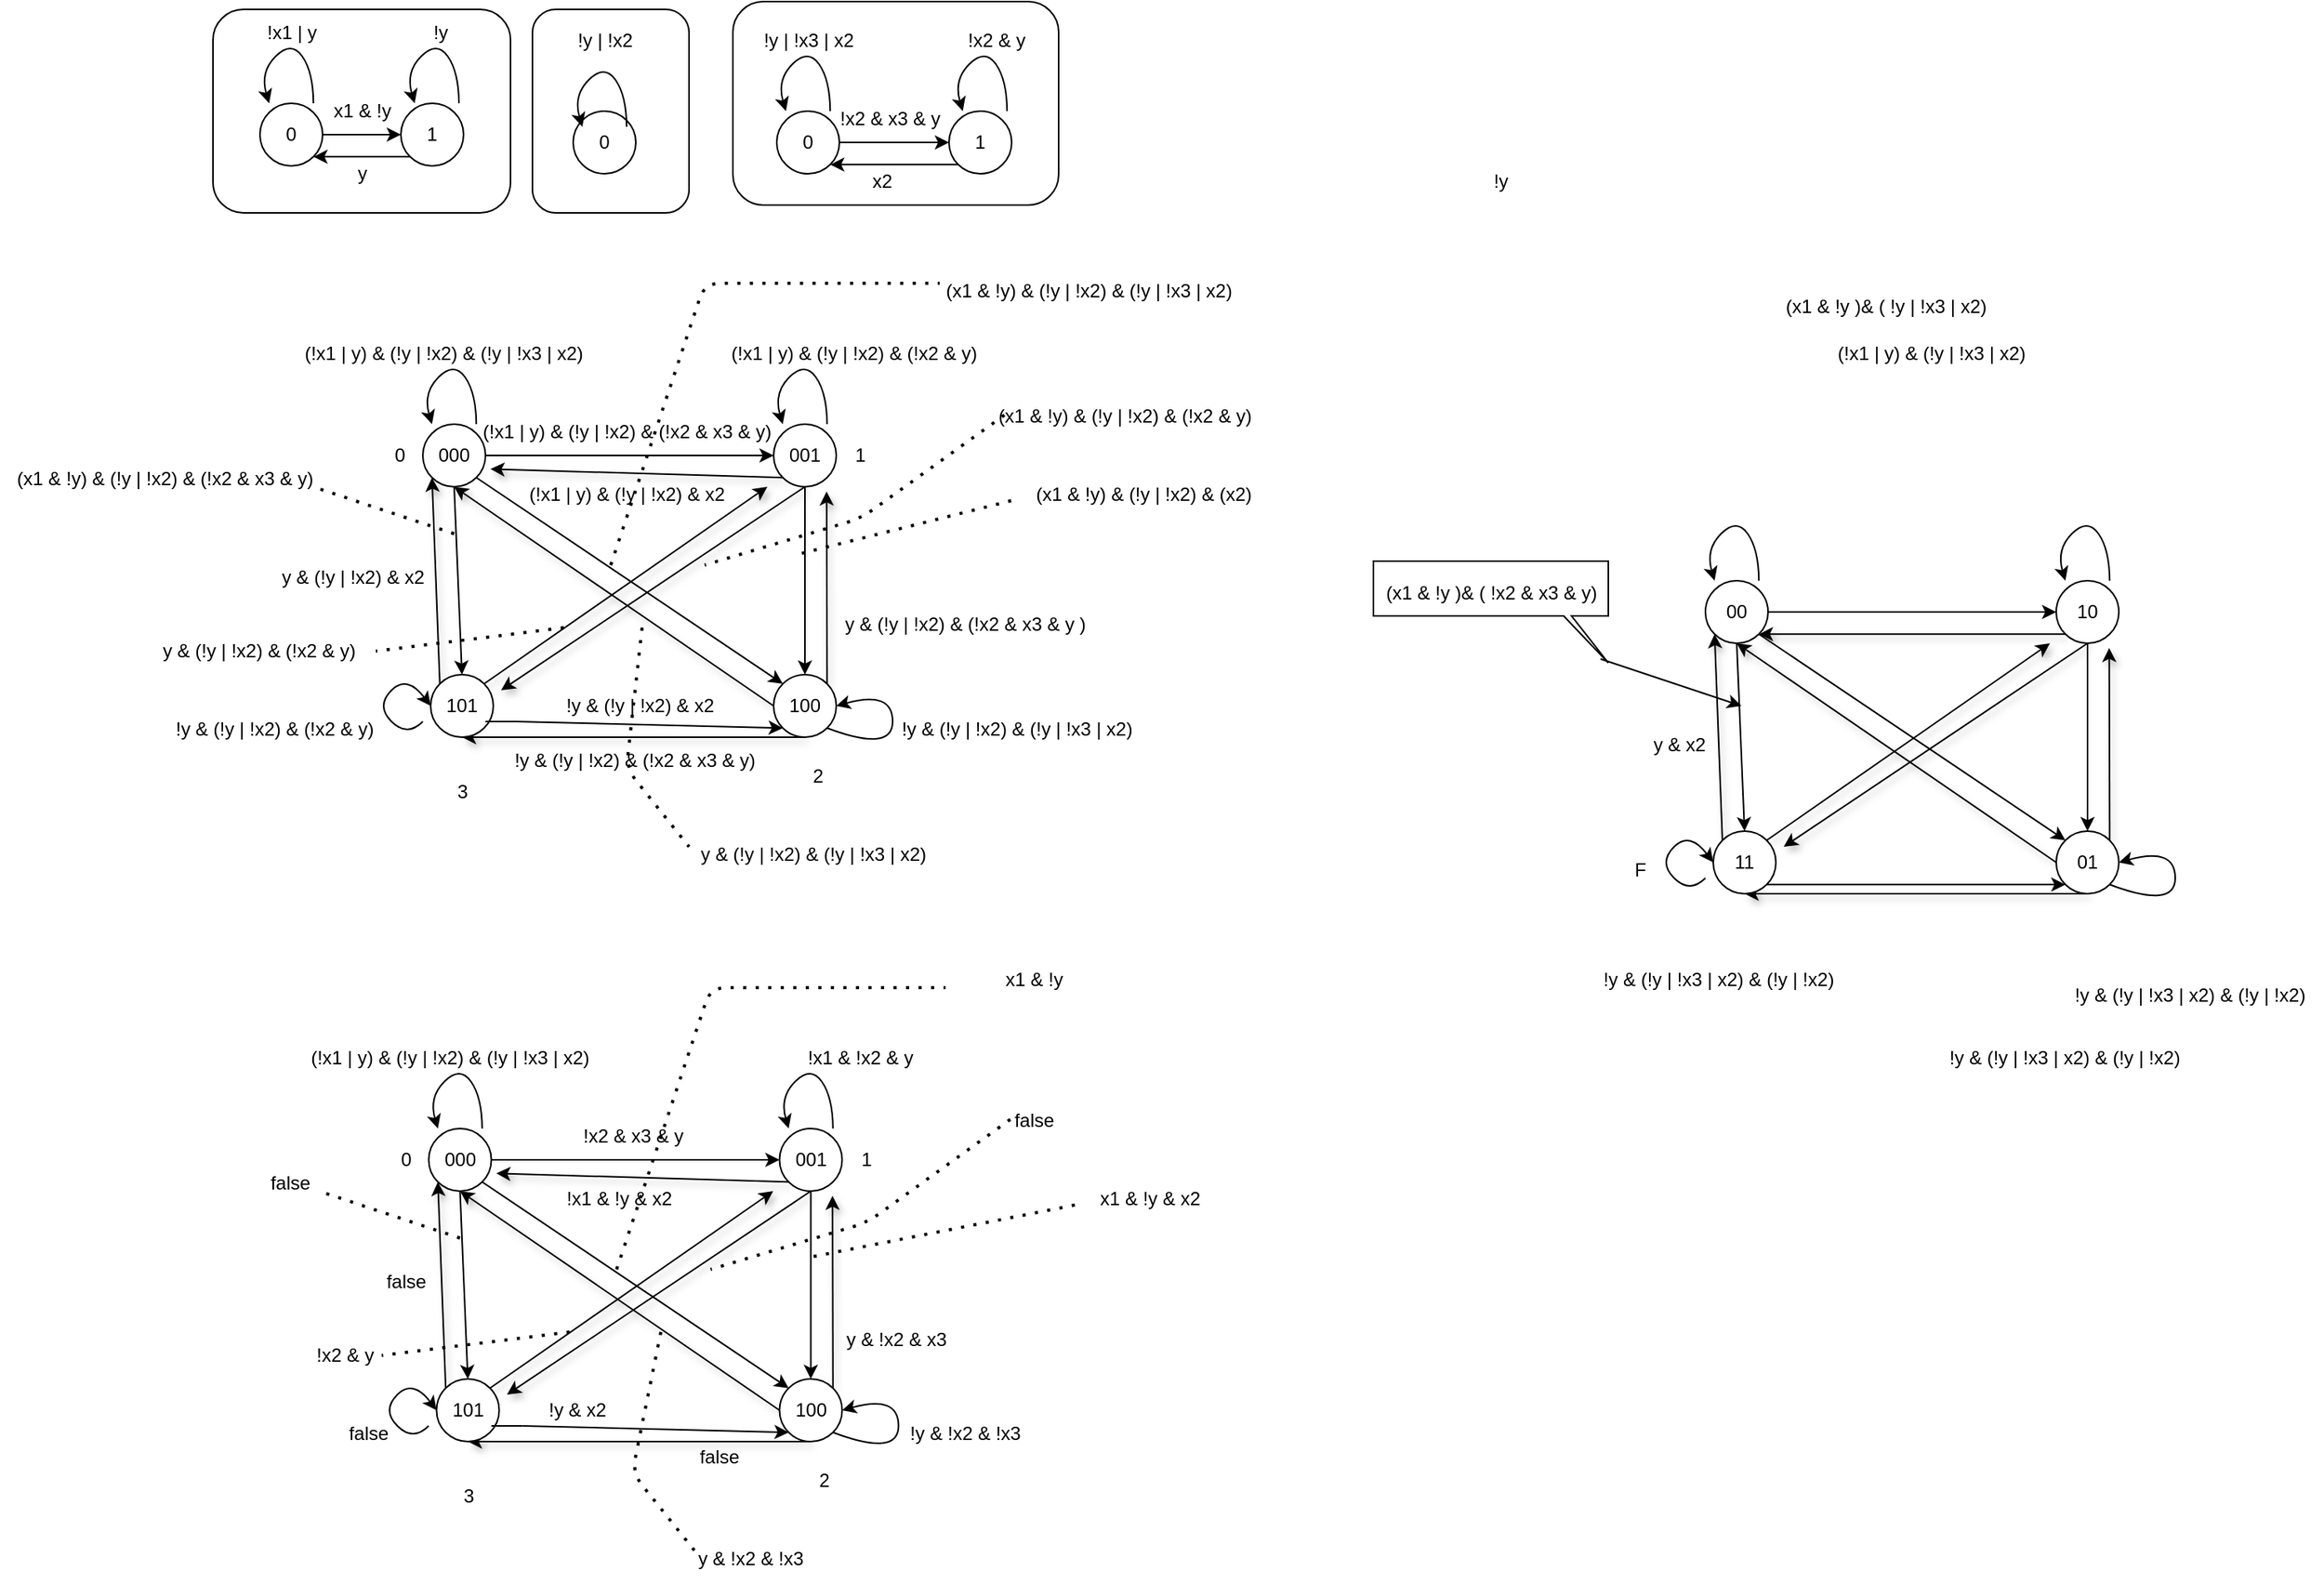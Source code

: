 <mxfile>
    <diagram id="3f5_-jADf0eMV4JessAh" name="Page-1">
        <mxGraphModel dx="923" dy="544" grid="1" gridSize="10" guides="1" tooltips="1" connect="1" arrows="1" fold="1" page="1" pageScale="1" pageWidth="827" pageHeight="1169" math="0" shadow="0">
            <root>
                <mxCell id="0"/>
                <mxCell id="1" parent="0"/>
                <mxCell id="110" value="" style="rounded=1;whiteSpace=wrap;html=1;" vertex="1" parent="1">
                    <mxGeometry x="476" y="30" width="208" height="130" as="geometry"/>
                </mxCell>
                <mxCell id="109" value="" style="rounded=1;whiteSpace=wrap;html=1;" vertex="1" parent="1">
                    <mxGeometry x="348" y="35" width="100" height="130" as="geometry"/>
                </mxCell>
                <mxCell id="108" value="" style="rounded=1;whiteSpace=wrap;html=1;" vertex="1" parent="1">
                    <mxGeometry x="144" y="35" width="190" height="130" as="geometry"/>
                </mxCell>
                <mxCell id="2" value="0" style="ellipse;whiteSpace=wrap;html=1;aspect=fixed;" parent="1" vertex="1">
                    <mxGeometry x="174" y="95" width="40" height="40" as="geometry"/>
                </mxCell>
                <mxCell id="4" value="0" style="ellipse;whiteSpace=wrap;html=1;aspect=fixed;" parent="1" vertex="1">
                    <mxGeometry x="374" y="100" width="40" height="40" as="geometry"/>
                </mxCell>
                <mxCell id="7" value="!y | !x2" style="text;html=1;align=center;verticalAlign=middle;resizable=0;points=[];autosize=1;strokeColor=none;fillColor=none;" parent="1" vertex="1">
                    <mxGeometry x="364" y="40" width="60" height="30" as="geometry"/>
                </mxCell>
                <mxCell id="8" value="1" style="ellipse;whiteSpace=wrap;html=1;aspect=fixed;" parent="1" vertex="1">
                    <mxGeometry x="264" y="95" width="40" height="40" as="geometry"/>
                </mxCell>
                <mxCell id="10" value="" style="curved=1;endArrow=classic;html=1;entryX=0;entryY=0;entryDx=0;entryDy=0;exitX=1;exitY=0;exitDx=0;exitDy=0;" parent="1" edge="1">
                    <mxGeometry width="50" height="50" relative="1" as="geometry">
                        <mxPoint x="208.142" y="94.998" as="sourcePoint"/>
                        <mxPoint x="179.858" y="94.998" as="targetPoint"/>
                        <Array as="points">
                            <mxPoint x="208" y="75"/>
                            <mxPoint x="194" y="55"/>
                            <mxPoint x="174" y="75"/>
                        </Array>
                    </mxGeometry>
                </mxCell>
                <mxCell id="12" value="" style="endArrow=classic;html=1;exitX=1;exitY=0.5;exitDx=0;exitDy=0;entryX=0;entryY=0.5;entryDx=0;entryDy=0;" parent="1" source="2" target="8" edge="1">
                    <mxGeometry width="50" height="50" relative="1" as="geometry">
                        <mxPoint x="354" y="195" as="sourcePoint"/>
                        <mxPoint x="404" y="145" as="targetPoint"/>
                    </mxGeometry>
                </mxCell>
                <mxCell id="13" value="" style="endArrow=classic;html=1;exitX=0;exitY=1;exitDx=0;exitDy=0;entryX=1;entryY=1;entryDx=0;entryDy=0;" parent="1" source="8" target="2" edge="1">
                    <mxGeometry width="50" height="50" relative="1" as="geometry">
                        <mxPoint x="224" y="125" as="sourcePoint"/>
                        <mxPoint x="274" y="125" as="targetPoint"/>
                    </mxGeometry>
                </mxCell>
                <mxCell id="14" value="!x1 | y" style="text;html=1;align=center;verticalAlign=middle;resizable=0;points=[];autosize=1;strokeColor=none;fillColor=none;" parent="1" vertex="1">
                    <mxGeometry x="164" y="35" width="60" height="30" as="geometry"/>
                </mxCell>
                <mxCell id="15" value="!y" style="text;html=1;align=center;verticalAlign=middle;resizable=0;points=[];autosize=1;strokeColor=none;fillColor=none;" parent="1" vertex="1">
                    <mxGeometry x="274" y="35" width="30" height="30" as="geometry"/>
                </mxCell>
                <mxCell id="16" value="y" style="text;html=1;align=center;verticalAlign=middle;resizable=0;points=[];autosize=1;strokeColor=none;fillColor=none;" parent="1" vertex="1">
                    <mxGeometry x="224" y="125" width="30" height="30" as="geometry"/>
                </mxCell>
                <mxCell id="17" value="x1 &amp;amp; !y" style="text;html=1;align=center;verticalAlign=middle;resizable=0;points=[];autosize=1;strokeColor=none;fillColor=none;" parent="1" vertex="1">
                    <mxGeometry x="209" y="85" width="60" height="30" as="geometry"/>
                </mxCell>
                <mxCell id="29" value="0" style="ellipse;whiteSpace=wrap;html=1;aspect=fixed;" parent="1" vertex="1">
                    <mxGeometry x="504" y="100" width="40" height="40" as="geometry"/>
                </mxCell>
                <mxCell id="30" value="1" style="ellipse;whiteSpace=wrap;html=1;aspect=fixed;" parent="1" vertex="1">
                    <mxGeometry x="614" y="100" width="40" height="40" as="geometry"/>
                </mxCell>
                <mxCell id="33" value="" style="endArrow=classic;html=1;exitX=1;exitY=0.5;exitDx=0;exitDy=0;entryX=0;entryY=0.5;entryDx=0;entryDy=0;" parent="1" source="29" target="30" edge="1">
                    <mxGeometry width="50" height="50" relative="1" as="geometry">
                        <mxPoint x="704" y="200" as="sourcePoint"/>
                        <mxPoint x="754" y="150" as="targetPoint"/>
                    </mxGeometry>
                </mxCell>
                <mxCell id="34" value="" style="endArrow=classic;html=1;exitX=0;exitY=1;exitDx=0;exitDy=0;entryX=1;entryY=1;entryDx=0;entryDy=0;" parent="1" source="30" target="29" edge="1">
                    <mxGeometry width="50" height="50" relative="1" as="geometry">
                        <mxPoint x="574" y="130" as="sourcePoint"/>
                        <mxPoint x="624" y="130" as="targetPoint"/>
                    </mxGeometry>
                </mxCell>
                <mxCell id="35" value="!y | !x3 | x2" style="text;html=1;align=center;verticalAlign=middle;resizable=0;points=[];autosize=1;strokeColor=none;fillColor=none;" parent="1" vertex="1">
                    <mxGeometry x="484" y="40" width="80" height="30" as="geometry"/>
                </mxCell>
                <mxCell id="36" value="!x2 &amp;amp; y" style="text;html=1;align=center;verticalAlign=middle;resizable=0;points=[];autosize=1;strokeColor=none;fillColor=none;" parent="1" vertex="1">
                    <mxGeometry x="614" y="40" width="60" height="30" as="geometry"/>
                </mxCell>
                <mxCell id="37" value="x2" style="text;html=1;align=center;verticalAlign=middle;resizable=0;points=[];autosize=1;strokeColor=none;fillColor=none;" parent="1" vertex="1">
                    <mxGeometry x="551" y="130" width="40" height="30" as="geometry"/>
                </mxCell>
                <mxCell id="38" value="!x2 &amp;amp; x3 &amp;amp; y" style="text;html=1;align=center;verticalAlign=middle;resizable=0;points=[];autosize=1;strokeColor=none;fillColor=none;" parent="1" vertex="1">
                    <mxGeometry x="531" y="90" width="90" height="30" as="geometry"/>
                </mxCell>
                <mxCell id="57" style="edgeStyle=none;html=1;exitX=0.5;exitY=1;exitDx=0;exitDy=0;entryX=0.5;entryY=0;entryDx=0;entryDy=0;" parent="1" source="39" target="41" edge="1">
                    <mxGeometry relative="1" as="geometry"/>
                </mxCell>
                <mxCell id="58" style="edgeStyle=none;html=1;exitX=1;exitY=1;exitDx=0;exitDy=0;entryX=0;entryY=0;entryDx=0;entryDy=0;" parent="1" source="39" target="40" edge="1">
                    <mxGeometry relative="1" as="geometry"/>
                </mxCell>
                <mxCell id="39" value="000" style="ellipse;whiteSpace=wrap;html=1;aspect=fixed;" parent="1" vertex="1">
                    <mxGeometry x="278" y="300" width="40" height="40" as="geometry"/>
                </mxCell>
                <mxCell id="62" style="edgeStyle=none;html=1;exitX=0.5;exitY=1;exitDx=0;exitDy=0;entryX=0.5;entryY=1;entryDx=0;entryDy=0;shadow=1;" parent="1" source="40" target="41" edge="1">
                    <mxGeometry relative="1" as="geometry"/>
                </mxCell>
                <mxCell id="63" style="edgeStyle=none;html=1;exitX=1;exitY=0;exitDx=0;exitDy=0;entryX=0.846;entryY=1.074;entryDx=0;entryDy=0;entryPerimeter=0;shadow=1;" parent="1" source="40" target="42" edge="1">
                    <mxGeometry relative="1" as="geometry"/>
                </mxCell>
                <mxCell id="66" style="edgeStyle=none;html=1;exitX=0;exitY=0.5;exitDx=0;exitDy=0;entryX=0.5;entryY=1;entryDx=0;entryDy=0;shadow=1;" parent="1" source="40" target="39" edge="1">
                    <mxGeometry relative="1" as="geometry"/>
                </mxCell>
                <mxCell id="40" value="100" style="ellipse;whiteSpace=wrap;html=1;aspect=fixed;" parent="1" vertex="1">
                    <mxGeometry x="502" y="460" width="40" height="40" as="geometry"/>
                </mxCell>
                <mxCell id="60" style="edgeStyle=none;html=1;entryX=0;entryY=1;entryDx=0;entryDy=0;startArrow=none;" parent="1" target="40" edge="1">
                    <mxGeometry relative="1" as="geometry">
                        <mxPoint x="498" y="490" as="targetPoint"/>
                        <mxPoint x="338" y="490" as="sourcePoint"/>
                    </mxGeometry>
                </mxCell>
                <mxCell id="68" style="edgeStyle=none;html=1;exitX=0;exitY=0;exitDx=0;exitDy=0;entryX=0;entryY=1;entryDx=0;entryDy=0;shadow=1;" parent="1" source="41" target="39" edge="1">
                    <mxGeometry relative="1" as="geometry"/>
                </mxCell>
                <mxCell id="69" style="edgeStyle=none;html=1;exitX=1;exitY=0;exitDx=0;exitDy=0;shadow=1;" parent="1" source="41" edge="1">
                    <mxGeometry relative="1" as="geometry">
                        <mxPoint x="498" y="340" as="targetPoint"/>
                    </mxGeometry>
                </mxCell>
                <mxCell id="41" value="101" style="ellipse;whiteSpace=wrap;html=1;aspect=fixed;" parent="1" vertex="1">
                    <mxGeometry x="283" y="460" width="40" height="40" as="geometry"/>
                </mxCell>
                <mxCell id="59" style="edgeStyle=none;html=1;exitX=0.5;exitY=1;exitDx=0;exitDy=0;entryX=0.5;entryY=0;entryDx=0;entryDy=0;" parent="1" source="42" target="40" edge="1">
                    <mxGeometry relative="1" as="geometry"/>
                </mxCell>
                <mxCell id="65" style="edgeStyle=none;html=1;exitX=0;exitY=1;exitDx=0;exitDy=0;entryX=1.079;entryY=0.717;entryDx=0;entryDy=0;shadow=1;entryPerimeter=0;" parent="1" source="42" target="39" edge="1">
                    <mxGeometry relative="1" as="geometry"/>
                </mxCell>
                <mxCell id="70" style="edgeStyle=none;html=1;exitX=0.5;exitY=1;exitDx=0;exitDy=0;shadow=1;" parent="1" source="42" edge="1">
                    <mxGeometry relative="1" as="geometry">
                        <mxPoint x="328" y="470" as="targetPoint"/>
                    </mxGeometry>
                </mxCell>
                <mxCell id="42" value="001" style="ellipse;whiteSpace=wrap;html=1;aspect=fixed;" parent="1" vertex="1">
                    <mxGeometry x="502" y="300" width="40" height="40" as="geometry"/>
                </mxCell>
                <mxCell id="43" value="" style="endArrow=classic;html=1;entryX=0;entryY=0.5;entryDx=0;entryDy=0;" parent="1" target="42" edge="1">
                    <mxGeometry width="50" height="50" relative="1" as="geometry">
                        <mxPoint x="318" y="320" as="sourcePoint"/>
                        <mxPoint x="368" y="270" as="targetPoint"/>
                    </mxGeometry>
                </mxCell>
                <mxCell id="45" value="(!x1 | y) &amp;amp; (!y | !x2) &amp;amp; (!y | !x3 | x2)" style="text;html=1;align=center;verticalAlign=middle;resizable=0;points=[];autosize=1;strokeColor=none;fillColor=none;" parent="1" vertex="1">
                    <mxGeometry x="191" y="240" width="200" height="30" as="geometry"/>
                </mxCell>
                <mxCell id="47" value="!y&amp;nbsp;&amp;amp; (!y | !x3 | x2) &amp;amp; (!y | !x2)" style="text;html=1;align=center;verticalAlign=middle;resizable=0;points=[];autosize=1;strokeColor=none;fillColor=none;" parent="1" vertex="1">
                    <mxGeometry x="1241" y="690" width="170" height="30" as="geometry"/>
                </mxCell>
                <mxCell id="48" value="" style="curved=1;endArrow=classic;html=1;entryX=1;entryY=0.5;entryDx=0;entryDy=0;exitX=1;exitY=1;exitDx=0;exitDy=0;" parent="1" source="40" target="40" edge="1">
                    <mxGeometry width="50" height="50" relative="1" as="geometry">
                        <mxPoint x="572.142" y="475.858" as="sourcePoint"/>
                        <mxPoint x="543.858" y="475.858" as="targetPoint"/>
                        <Array as="points">
                            <mxPoint x="578" y="510"/>
                            <mxPoint x="578" y="470"/>
                        </Array>
                    </mxGeometry>
                </mxCell>
                <mxCell id="49" value="(!x1 | y) &amp;amp; (!y | !x2) &amp;amp; (!x2 &amp;amp; x3 &amp;amp; y)" style="text;html=1;align=center;verticalAlign=middle;resizable=0;points=[];autosize=1;strokeColor=none;fillColor=none;" parent="1" vertex="1">
                    <mxGeometry x="303" y="290" width="210" height="30" as="geometry"/>
                </mxCell>
                <mxCell id="50" value="" style="curved=1;endArrow=classic;html=1;entryX=0;entryY=0;entryDx=0;entryDy=0;exitX=1;exitY=0;exitDx=0;exitDy=0;" parent="1" edge="1">
                    <mxGeometry width="50" height="50" relative="1" as="geometry">
                        <mxPoint x="301.072" y="94.998" as="sourcePoint"/>
                        <mxPoint x="272.788" y="94.998" as="targetPoint"/>
                        <Array as="points">
                            <mxPoint x="300.93" y="75"/>
                            <mxPoint x="286.93" y="55"/>
                            <mxPoint x="266.93" y="75"/>
                        </Array>
                    </mxGeometry>
                </mxCell>
                <mxCell id="51" value="" style="curved=1;endArrow=classic;html=1;entryX=0;entryY=0;entryDx=0;entryDy=0;exitX=1;exitY=0;exitDx=0;exitDy=0;" parent="1" edge="1">
                    <mxGeometry width="50" height="50" relative="1" as="geometry">
                        <mxPoint x="538.142" y="99.998" as="sourcePoint"/>
                        <mxPoint x="509.858" y="99.998" as="targetPoint"/>
                        <Array as="points">
                            <mxPoint x="538" y="80"/>
                            <mxPoint x="524" y="60"/>
                            <mxPoint x="504" y="80"/>
                        </Array>
                    </mxGeometry>
                </mxCell>
                <mxCell id="52" value="" style="curved=1;endArrow=classic;html=1;entryX=0;entryY=0;entryDx=0;entryDy=0;exitX=1;exitY=0;exitDx=0;exitDy=0;" parent="1" edge="1">
                    <mxGeometry width="50" height="50" relative="1" as="geometry">
                        <mxPoint x="651.072" y="99.998" as="sourcePoint"/>
                        <mxPoint x="622.788" y="99.998" as="targetPoint"/>
                        <Array as="points">
                            <mxPoint x="650.93" y="80"/>
                            <mxPoint x="636.93" y="60"/>
                            <mxPoint x="616.93" y="80"/>
                        </Array>
                    </mxGeometry>
                </mxCell>
                <mxCell id="53" value="" style="curved=1;endArrow=classic;html=1;entryX=0;entryY=0;entryDx=0;entryDy=0;exitX=1;exitY=0;exitDx=0;exitDy=0;" parent="1" edge="1">
                    <mxGeometry width="50" height="50" relative="1" as="geometry">
                        <mxPoint x="408.142" y="109.998" as="sourcePoint"/>
                        <mxPoint x="379.858" y="109.998" as="targetPoint"/>
                        <Array as="points">
                            <mxPoint x="408" y="90"/>
                            <mxPoint x="394" y="70"/>
                            <mxPoint x="374" y="90"/>
                        </Array>
                    </mxGeometry>
                </mxCell>
                <mxCell id="54" value="" style="curved=1;endArrow=classic;html=1;entryX=0;entryY=0;entryDx=0;entryDy=0;exitX=1;exitY=0;exitDx=0;exitDy=0;" parent="1" edge="1">
                    <mxGeometry width="50" height="50" relative="1" as="geometry">
                        <mxPoint x="312.142" y="299.998" as="sourcePoint"/>
                        <mxPoint x="283.858" y="299.998" as="targetPoint"/>
                        <Array as="points">
                            <mxPoint x="312" y="280"/>
                            <mxPoint x="298" y="260"/>
                            <mxPoint x="278" y="280"/>
                        </Array>
                    </mxGeometry>
                </mxCell>
                <mxCell id="55" value="" style="curved=1;endArrow=classic;html=1;entryX=0;entryY=0;entryDx=0;entryDy=0;exitX=1;exitY=0;exitDx=0;exitDy=0;" parent="1" edge="1">
                    <mxGeometry width="50" height="50" relative="1" as="geometry">
                        <mxPoint x="536.142" y="299.998" as="sourcePoint"/>
                        <mxPoint x="507.858" y="299.998" as="targetPoint"/>
                        <Array as="points">
                            <mxPoint x="536" y="280"/>
                            <mxPoint x="522" y="260"/>
                            <mxPoint x="502" y="280"/>
                        </Array>
                    </mxGeometry>
                </mxCell>
                <mxCell id="56" value="" style="curved=1;endArrow=classic;html=1;entryX=0;entryY=0.5;entryDx=0;entryDy=0;" parent="1" target="41" edge="1">
                    <mxGeometry width="50" height="50" relative="1" as="geometry">
                        <mxPoint x="278" y="490" as="sourcePoint"/>
                        <mxPoint x="232" y="470" as="targetPoint"/>
                        <Array as="points">
                            <mxPoint x="268" y="500"/>
                            <mxPoint x="248" y="480"/>
                            <mxPoint x="268" y="460"/>
                        </Array>
                    </mxGeometry>
                </mxCell>
                <mxCell id="72" style="edgeStyle=none;html=1;exitX=0.5;exitY=1;exitDx=0;exitDy=0;entryX=0.5;entryY=0;entryDx=0;entryDy=0;" parent="1" source="74" target="82" edge="1">
                    <mxGeometry relative="1" as="geometry"/>
                </mxCell>
                <mxCell id="73" style="edgeStyle=none;html=1;exitX=1;exitY=1;exitDx=0;exitDy=0;entryX=0;entryY=0;entryDx=0;entryDy=0;" parent="1" source="74" target="78" edge="1">
                    <mxGeometry relative="1" as="geometry"/>
                </mxCell>
                <mxCell id="74" value="00" style="ellipse;whiteSpace=wrap;html=1;aspect=fixed;" parent="1" vertex="1">
                    <mxGeometry x="1097" y="400" width="40" height="40" as="geometry"/>
                </mxCell>
                <mxCell id="75" style="edgeStyle=none;html=1;exitX=0.5;exitY=1;exitDx=0;exitDy=0;entryX=0.5;entryY=1;entryDx=0;entryDy=0;shadow=1;" parent="1" source="78" target="82" edge="1">
                    <mxGeometry relative="1" as="geometry"/>
                </mxCell>
                <mxCell id="76" style="edgeStyle=none;html=1;exitX=1;exitY=0;exitDx=0;exitDy=0;entryX=0.846;entryY=1.074;entryDx=0;entryDy=0;entryPerimeter=0;shadow=1;" parent="1" source="78" target="86" edge="1">
                    <mxGeometry relative="1" as="geometry"/>
                </mxCell>
                <mxCell id="77" style="edgeStyle=none;html=1;exitX=0;exitY=0.5;exitDx=0;exitDy=0;entryX=0.5;entryY=1;entryDx=0;entryDy=0;shadow=1;" parent="1" source="78" target="74" edge="1">
                    <mxGeometry relative="1" as="geometry"/>
                </mxCell>
                <mxCell id="78" value="01" style="ellipse;whiteSpace=wrap;html=1;aspect=fixed;" parent="1" vertex="1">
                    <mxGeometry x="1321" y="560" width="40" height="40" as="geometry"/>
                </mxCell>
                <mxCell id="79" style="edgeStyle=none;html=1;exitX=1;exitY=1;exitDx=0;exitDy=0;entryX=0;entryY=1;entryDx=0;entryDy=0;" parent="1" source="82" target="78" edge="1">
                    <mxGeometry relative="1" as="geometry">
                        <mxPoint x="1317" y="590" as="targetPoint"/>
                    </mxGeometry>
                </mxCell>
                <mxCell id="80" style="edgeStyle=none;html=1;exitX=0;exitY=0;exitDx=0;exitDy=0;entryX=0;entryY=1;entryDx=0;entryDy=0;shadow=1;" parent="1" source="82" target="74" edge="1">
                    <mxGeometry relative="1" as="geometry"/>
                </mxCell>
                <mxCell id="81" style="edgeStyle=none;html=1;exitX=1;exitY=0;exitDx=0;exitDy=0;shadow=1;" parent="1" source="82" edge="1">
                    <mxGeometry relative="1" as="geometry">
                        <mxPoint x="1317" y="440" as="targetPoint"/>
                    </mxGeometry>
                </mxCell>
                <mxCell id="82" value="11" style="ellipse;whiteSpace=wrap;html=1;aspect=fixed;" parent="1" vertex="1">
                    <mxGeometry x="1102" y="560" width="40" height="40" as="geometry"/>
                </mxCell>
                <mxCell id="83" style="edgeStyle=none;html=1;exitX=0.5;exitY=1;exitDx=0;exitDy=0;entryX=0.5;entryY=0;entryDx=0;entryDy=0;" parent="1" source="86" target="78" edge="1">
                    <mxGeometry relative="1" as="geometry"/>
                </mxCell>
                <mxCell id="84" style="edgeStyle=none;html=1;exitX=0;exitY=1;exitDx=0;exitDy=0;entryX=1;entryY=1;entryDx=0;entryDy=0;shadow=1;" parent="1" source="86" target="74" edge="1">
                    <mxGeometry relative="1" as="geometry"/>
                </mxCell>
                <mxCell id="85" style="edgeStyle=none;html=1;exitX=0.5;exitY=1;exitDx=0;exitDy=0;shadow=1;" parent="1" source="86" edge="1">
                    <mxGeometry relative="1" as="geometry">
                        <mxPoint x="1147" y="570" as="targetPoint"/>
                    </mxGeometry>
                </mxCell>
                <mxCell id="86" value="10" style="ellipse;whiteSpace=wrap;html=1;aspect=fixed;" parent="1" vertex="1">
                    <mxGeometry x="1321" y="400" width="40" height="40" as="geometry"/>
                </mxCell>
                <mxCell id="87" value="" style="endArrow=classic;html=1;entryX=0;entryY=0.5;entryDx=0;entryDy=0;" parent="1" target="86" edge="1">
                    <mxGeometry width="50" height="50" relative="1" as="geometry">
                        <mxPoint x="1137" y="420" as="sourcePoint"/>
                        <mxPoint x="1187" y="370" as="targetPoint"/>
                    </mxGeometry>
                </mxCell>
                <mxCell id="88" value="(!x1 | y) &amp;amp; (!y | !x3 | x2)" style="text;html=1;align=center;verticalAlign=middle;resizable=0;points=[];autosize=1;strokeColor=none;fillColor=none;" parent="1" vertex="1">
                    <mxGeometry x="1171" y="240" width="140" height="30" as="geometry"/>
                </mxCell>
                <mxCell id="89" value="!y" style="text;html=1;align=center;verticalAlign=middle;resizable=0;points=[];autosize=1;strokeColor=none;fillColor=none;" parent="1" vertex="1">
                    <mxGeometry x="951" y="130" width="30" height="30" as="geometry"/>
                </mxCell>
                <mxCell id="90" value="" style="curved=1;endArrow=classic;html=1;entryX=1;entryY=0.5;entryDx=0;entryDy=0;exitX=1;exitY=1;exitDx=0;exitDy=0;" parent="1" source="78" target="78" edge="1">
                    <mxGeometry width="50" height="50" relative="1" as="geometry">
                        <mxPoint x="1391.142" y="575.858" as="sourcePoint"/>
                        <mxPoint x="1362.858" y="575.858" as="targetPoint"/>
                        <Array as="points">
                            <mxPoint x="1397" y="610"/>
                            <mxPoint x="1397" y="570"/>
                        </Array>
                    </mxGeometry>
                </mxCell>
                <mxCell id="92" value="" style="curved=1;endArrow=classic;html=1;entryX=0;entryY=0;entryDx=0;entryDy=0;exitX=1;exitY=0;exitDx=0;exitDy=0;" parent="1" edge="1">
                    <mxGeometry width="50" height="50" relative="1" as="geometry">
                        <mxPoint x="1131.142" y="399.998" as="sourcePoint"/>
                        <mxPoint x="1102.858" y="399.998" as="targetPoint"/>
                        <Array as="points">
                            <mxPoint x="1131" y="380"/>
                            <mxPoint x="1117" y="360"/>
                            <mxPoint x="1097" y="380"/>
                        </Array>
                    </mxGeometry>
                </mxCell>
                <mxCell id="93" value="" style="curved=1;endArrow=classic;html=1;entryX=0;entryY=0;entryDx=0;entryDy=0;exitX=1;exitY=0;exitDx=0;exitDy=0;" parent="1" edge="1">
                    <mxGeometry width="50" height="50" relative="1" as="geometry">
                        <mxPoint x="1355.142" y="399.998" as="sourcePoint"/>
                        <mxPoint x="1326.858" y="399.998" as="targetPoint"/>
                        <Array as="points">
                            <mxPoint x="1355" y="380"/>
                            <mxPoint x="1341" y="360"/>
                            <mxPoint x="1321" y="380"/>
                        </Array>
                    </mxGeometry>
                </mxCell>
                <mxCell id="94" value="" style="curved=1;endArrow=classic;html=1;entryX=0;entryY=0.5;entryDx=0;entryDy=0;" parent="1" target="82" edge="1">
                    <mxGeometry width="50" height="50" relative="1" as="geometry">
                        <mxPoint x="1097" y="590" as="sourcePoint"/>
                        <mxPoint x="1051" y="570" as="targetPoint"/>
                        <Array as="points">
                            <mxPoint x="1087" y="600"/>
                            <mxPoint x="1067" y="580"/>
                            <mxPoint x="1087" y="560"/>
                        </Array>
                    </mxGeometry>
                </mxCell>
                <mxCell id="95" value="!y&amp;nbsp;&amp;amp; (!y | !x3 | x2) &amp;amp; (!y | !x2)" style="text;html=1;align=center;verticalAlign=middle;resizable=0;points=[];autosize=1;strokeColor=none;fillColor=none;" parent="1" vertex="1">
                    <mxGeometry x="1020" y="640" width="170" height="30" as="geometry"/>
                </mxCell>
                <mxCell id="96" value="!y&amp;nbsp;&amp;amp; (!y | !x3 | x2) &amp;amp; (!y | !x2)" style="text;html=1;align=center;verticalAlign=middle;resizable=0;points=[];autosize=1;strokeColor=none;fillColor=none;" parent="1" vertex="1">
                    <mxGeometry x="1321" y="650" width="170" height="30" as="geometry"/>
                </mxCell>
                <mxCell id="97" value="0" style="text;html=1;align=center;verticalAlign=middle;resizable=0;points=[];autosize=1;strokeColor=none;fillColor=none;" parent="1" vertex="1">
                    <mxGeometry x="248" y="305" width="30" height="30" as="geometry"/>
                </mxCell>
                <mxCell id="98" value="1" style="text;html=1;align=center;verticalAlign=middle;resizable=0;points=[];autosize=1;strokeColor=none;fillColor=none;" parent="1" vertex="1">
                    <mxGeometry x="542" y="305" width="30" height="30" as="geometry"/>
                </mxCell>
                <mxCell id="99" value="2" style="text;html=1;align=center;verticalAlign=middle;resizable=0;points=[];autosize=1;strokeColor=none;fillColor=none;" parent="1" vertex="1">
                    <mxGeometry x="515" y="510" width="30" height="30" as="geometry"/>
                </mxCell>
                <mxCell id="100" value="3" style="text;html=1;align=center;verticalAlign=middle;resizable=0;points=[];autosize=1;strokeColor=none;fillColor=none;" parent="1" vertex="1">
                    <mxGeometry x="288" y="520" width="30" height="30" as="geometry"/>
                </mxCell>
                <mxCell id="101" value="(x1 &amp;amp; !y )&amp;amp; ( !y | !x3 | x2)" style="text;html=1;align=center;verticalAlign=middle;resizable=0;points=[];autosize=1;strokeColor=none;fillColor=none;" parent="1" vertex="1">
                    <mxGeometry x="1137" y="210" width="150" height="30" as="geometry"/>
                </mxCell>
                <mxCell id="105" style="edgeStyle=none;html=1;exitX=0;exitY=0;exitDx=150;exitDy=65;exitPerimeter=0;" parent="1" edge="1">
                    <mxGeometry relative="1" as="geometry">
                        <mxPoint x="1120" y="480" as="targetPoint"/>
                        <mxPoint x="1030" y="450" as="sourcePoint"/>
                    </mxGeometry>
                </mxCell>
                <mxCell id="103" value="" style="shape=callout;whiteSpace=wrap;html=1;perimeter=calloutPerimeter;position2=1;base=5;size=30;position=0.81;" parent="1" vertex="1">
                    <mxGeometry x="885" y="387.5" width="150" height="65" as="geometry"/>
                </mxCell>
                <mxCell id="102" value="(x1 &amp;amp; !y )&amp;amp; ( !x2 &amp;amp; x3 &amp;amp; y)" style="text;html=1;align=center;verticalAlign=middle;resizable=0;points=[];autosize=1;strokeColor=none;fillColor=none;" parent="1" vertex="1">
                    <mxGeometry x="880" y="392.5" width="160" height="30" as="geometry"/>
                </mxCell>
                <mxCell id="106" value="y &amp;amp; x2" style="text;html=1;align=center;verticalAlign=middle;resizable=0;points=[];autosize=1;strokeColor=none;fillColor=none;" parent="1" vertex="1">
                    <mxGeometry x="1050" y="490" width="60" height="30" as="geometry"/>
                </mxCell>
                <mxCell id="107" value="F" style="text;html=1;align=center;verticalAlign=middle;resizable=0;points=[];autosize=1;strokeColor=none;fillColor=none;" parent="1" vertex="1">
                    <mxGeometry x="1040" y="570" width="30" height="30" as="geometry"/>
                </mxCell>
                <mxCell id="112" value="(x1 &amp;amp; !y) &amp;amp; (!y | !x2) &amp;amp; (!y | !x3 | x2)" style="text;html=1;align=center;verticalAlign=middle;resizable=0;points=[];autosize=1;strokeColor=none;fillColor=none;" vertex="1" parent="1">
                    <mxGeometry x="598" y="200" width="210" height="30" as="geometry"/>
                </mxCell>
                <mxCell id="115" value="" style="endArrow=none;dashed=1;html=1;dashPattern=1 3;strokeWidth=2;" edge="1" parent="1">
                    <mxGeometry width="50" height="50" relative="1" as="geometry">
                        <mxPoint x="398" y="390" as="sourcePoint"/>
                        <mxPoint x="608" y="210" as="targetPoint"/>
                        <Array as="points">
                            <mxPoint x="458" y="210"/>
                            <mxPoint x="548" y="210"/>
                        </Array>
                    </mxGeometry>
                </mxCell>
                <mxCell id="117" value="(x1 &amp;amp; !y) &amp;amp; (!y | !x2) &amp;amp; (!x2 &amp;amp; x3 &amp;amp; y)" style="text;html=1;align=center;verticalAlign=middle;resizable=0;points=[];autosize=1;strokeColor=none;fillColor=none;" vertex="1" parent="1">
                    <mxGeometry x="8" y="320" width="210" height="30" as="geometry"/>
                </mxCell>
                <mxCell id="118" value="" style="endArrow=none;dashed=1;html=1;dashPattern=1 3;strokeWidth=2;" edge="1" parent="1">
                    <mxGeometry width="50" height="50" relative="1" as="geometry">
                        <mxPoint x="298" y="370" as="sourcePoint"/>
                        <mxPoint x="208" y="340" as="targetPoint"/>
                    </mxGeometry>
                </mxCell>
                <mxCell id="121" value="(!x1 | y) &amp;amp; (!y | !x2) &amp;amp; (!x2 &amp;amp; y)" style="text;html=1;align=center;verticalAlign=middle;resizable=0;points=[];autosize=1;strokeColor=none;fillColor=none;" vertex="1" parent="1">
                    <mxGeometry x="463" y="240" width="180" height="30" as="geometry"/>
                </mxCell>
                <mxCell id="122" value="(!x1 | y) &amp;amp; (!y | !x2) &amp;amp; x2" style="text;html=1;align=center;verticalAlign=middle;resizable=0;points=[];autosize=1;strokeColor=none;fillColor=none;" vertex="1" parent="1">
                    <mxGeometry x="333" y="330" width="150" height="30" as="geometry"/>
                </mxCell>
                <mxCell id="123" value="(x1 &amp;amp; !y) &amp;amp; (!y | !x2) &amp;amp; (x2)" style="text;html=1;align=center;verticalAlign=middle;resizable=0;points=[];autosize=1;strokeColor=none;fillColor=none;" vertex="1" parent="1">
                    <mxGeometry x="658" y="330" width="160" height="30" as="geometry"/>
                </mxCell>
                <mxCell id="124" value="" style="endArrow=none;dashed=1;html=1;dashPattern=1 3;strokeWidth=2;exitX=-0.027;exitY=0.63;exitDx=0;exitDy=0;exitPerimeter=0;" edge="1" parent="1" source="123">
                    <mxGeometry width="50" height="50" relative="1" as="geometry">
                        <mxPoint x="610" y="412.5" as="sourcePoint"/>
                        <mxPoint x="520" y="382.5" as="targetPoint"/>
                    </mxGeometry>
                </mxCell>
                <mxCell id="125" value="(x1 &amp;amp; !y) &amp;amp; (!y | !x2) &amp;amp; (!x2 &amp;amp; y)" style="text;html=1;align=center;verticalAlign=middle;resizable=0;points=[];autosize=1;strokeColor=none;fillColor=none;" vertex="1" parent="1">
                    <mxGeometry x="630.5" y="280" width="190" height="30" as="geometry"/>
                </mxCell>
                <mxCell id="126" value="" style="endArrow=none;dashed=1;html=1;dashPattern=1 3;strokeWidth=2;exitX=-0.019;exitY=0.639;exitDx=0;exitDy=0;exitPerimeter=0;" edge="1" parent="1">
                    <mxGeometry width="50" height="50" relative="1" as="geometry">
                        <mxPoint x="649.39" y="294.17" as="sourcePoint"/>
                        <mxPoint x="458" y="390" as="targetPoint"/>
                        <Array as="points">
                            <mxPoint x="558" y="360"/>
                        </Array>
                    </mxGeometry>
                </mxCell>
                <mxCell id="127" value="!y &amp;amp; (!y | !x2) &amp;amp; (!y | !x3 | x2)" style="text;html=1;align=center;verticalAlign=middle;resizable=0;points=[];autosize=1;strokeColor=none;fillColor=none;" vertex="1" parent="1">
                    <mxGeometry x="572" y="480" width="170" height="30" as="geometry"/>
                </mxCell>
                <mxCell id="128" value="y &amp;amp; (!y | !x2) &amp;amp; (!x2 &amp;amp; x3 &amp;amp; y )" style="text;html=1;align=center;verticalAlign=middle;resizable=0;points=[];autosize=1;strokeColor=none;fillColor=none;" vertex="1" parent="1">
                    <mxGeometry x="534" y="412.5" width="180" height="30" as="geometry"/>
                </mxCell>
                <mxCell id="129" value="!y &amp;amp; (!y | !x2) &amp;amp; (!x2 &amp;amp; x3 &amp;amp; y)" style="text;html=1;align=center;verticalAlign=middle;resizable=0;points=[];autosize=1;strokeColor=none;fillColor=none;" vertex="1" parent="1">
                    <mxGeometry x="323" y="500" width="180" height="30" as="geometry"/>
                </mxCell>
                <mxCell id="130" value="y &amp;amp; (!y | !x2) &amp;amp; (!y | !x3 | x2)" style="text;html=1;align=center;verticalAlign=middle;resizable=0;points=[];autosize=1;strokeColor=none;fillColor=none;" vertex="1" parent="1">
                    <mxGeometry x="442" y="560" width="170" height="30" as="geometry"/>
                </mxCell>
                <mxCell id="131" value="" style="endArrow=none;dashed=1;html=1;dashPattern=1 3;strokeWidth=2;" edge="1" parent="1">
                    <mxGeometry width="50" height="50" relative="1" as="geometry">
                        <mxPoint x="418" y="430" as="sourcePoint"/>
                        <mxPoint x="448" y="570" as="targetPoint"/>
                        <Array as="points">
                            <mxPoint x="408" y="520"/>
                        </Array>
                    </mxGeometry>
                </mxCell>
                <mxCell id="132" value="!y &amp;amp; (!y | !x2) &amp;amp; (!x2 &amp;amp; y)" style="text;html=1;align=center;verticalAlign=middle;resizable=0;points=[];autosize=1;strokeColor=none;fillColor=none;" vertex="1" parent="1">
                    <mxGeometry x="108" y="480" width="150" height="30" as="geometry"/>
                </mxCell>
                <mxCell id="133" value="y &amp;amp; (!y | !x2) &amp;amp; x2" style="text;html=1;align=center;verticalAlign=middle;resizable=0;points=[];autosize=1;strokeColor=none;fillColor=none;" vertex="1" parent="1">
                    <mxGeometry x="178" y="382.5" width="110" height="30" as="geometry"/>
                </mxCell>
                <mxCell id="135" value="" style="edgeStyle=none;html=1;entryX=0;entryY=1;entryDx=0;entryDy=0;endArrow=none;" edge="1" parent="1">
                    <mxGeometry relative="1" as="geometry">
                        <mxPoint x="338" y="490" as="targetPoint"/>
                        <mxPoint x="318" y="490" as="sourcePoint"/>
                    </mxGeometry>
                </mxCell>
                <mxCell id="136" value="!y &amp;amp; (!y | !x2) &amp;amp; x2&amp;nbsp;" style="text;html=1;align=center;verticalAlign=middle;resizable=0;points=[];autosize=1;strokeColor=none;fillColor=none;" vertex="1" parent="1">
                    <mxGeometry x="358" y="465" width="120" height="30" as="geometry"/>
                </mxCell>
                <mxCell id="138" value="y &amp;amp; (!y | !x2) &amp;amp; (!x2 &amp;amp; y)" style="text;html=1;align=center;verticalAlign=middle;resizable=0;points=[];autosize=1;strokeColor=none;fillColor=none;" vertex="1" parent="1">
                    <mxGeometry x="98" y="430" width="150" height="30" as="geometry"/>
                </mxCell>
                <mxCell id="139" value="" style="endArrow=none;dashed=1;html=1;dashPattern=1 3;strokeWidth=2;" edge="1" parent="1">
                    <mxGeometry width="50" height="50" relative="1" as="geometry">
                        <mxPoint x="368" y="430" as="sourcePoint"/>
                        <mxPoint x="248" y="445" as="targetPoint"/>
                    </mxGeometry>
                </mxCell>
                <mxCell id="187" style="edgeStyle=none;html=1;exitX=0.5;exitY=1;exitDx=0;exitDy=0;entryX=0.5;entryY=0;entryDx=0;entryDy=0;" edge="1" source="189" target="197" parent="1">
                    <mxGeometry relative="1" as="geometry"/>
                </mxCell>
                <mxCell id="188" style="edgeStyle=none;html=1;exitX=1;exitY=1;exitDx=0;exitDy=0;entryX=0;entryY=0;entryDx=0;entryDy=0;" edge="1" source="189" target="193" parent="1">
                    <mxGeometry relative="1" as="geometry"/>
                </mxCell>
                <mxCell id="189" value="000" style="ellipse;whiteSpace=wrap;html=1;aspect=fixed;" vertex="1" parent="1">
                    <mxGeometry x="281.75" y="750" width="40" height="40" as="geometry"/>
                </mxCell>
                <mxCell id="190" style="edgeStyle=none;html=1;exitX=0.5;exitY=1;exitDx=0;exitDy=0;entryX=0.5;entryY=1;entryDx=0;entryDy=0;shadow=1;" edge="1" source="193" target="197" parent="1">
                    <mxGeometry relative="1" as="geometry"/>
                </mxCell>
                <mxCell id="191" style="edgeStyle=none;html=1;exitX=1;exitY=0;exitDx=0;exitDy=0;entryX=0.846;entryY=1.074;entryDx=0;entryDy=0;entryPerimeter=0;shadow=1;" edge="1" source="193" target="201" parent="1">
                    <mxGeometry relative="1" as="geometry"/>
                </mxCell>
                <mxCell id="192" style="edgeStyle=none;html=1;exitX=0;exitY=0.5;exitDx=0;exitDy=0;entryX=0.5;entryY=1;entryDx=0;entryDy=0;shadow=1;" edge="1" source="193" target="189" parent="1">
                    <mxGeometry relative="1" as="geometry"/>
                </mxCell>
                <mxCell id="193" value="100" style="ellipse;whiteSpace=wrap;html=1;aspect=fixed;" vertex="1" parent="1">
                    <mxGeometry x="505.75" y="910" width="40" height="40" as="geometry"/>
                </mxCell>
                <mxCell id="194" style="edgeStyle=none;html=1;entryX=0;entryY=1;entryDx=0;entryDy=0;startArrow=none;" edge="1" target="193" parent="1">
                    <mxGeometry relative="1" as="geometry">
                        <mxPoint x="501.75" y="940" as="targetPoint"/>
                        <mxPoint x="341.75" y="940" as="sourcePoint"/>
                    </mxGeometry>
                </mxCell>
                <mxCell id="195" style="edgeStyle=none;html=1;exitX=0;exitY=0;exitDx=0;exitDy=0;entryX=0;entryY=1;entryDx=0;entryDy=0;shadow=1;" edge="1" source="197" target="189" parent="1">
                    <mxGeometry relative="1" as="geometry"/>
                </mxCell>
                <mxCell id="196" style="edgeStyle=none;html=1;exitX=1;exitY=0;exitDx=0;exitDy=0;shadow=1;" edge="1" source="197" parent="1">
                    <mxGeometry relative="1" as="geometry">
                        <mxPoint x="501.75" y="790" as="targetPoint"/>
                    </mxGeometry>
                </mxCell>
                <mxCell id="197" value="101" style="ellipse;whiteSpace=wrap;html=1;aspect=fixed;" vertex="1" parent="1">
                    <mxGeometry x="286.75" y="910" width="40" height="40" as="geometry"/>
                </mxCell>
                <mxCell id="198" style="edgeStyle=none;html=1;exitX=0.5;exitY=1;exitDx=0;exitDy=0;entryX=0.5;entryY=0;entryDx=0;entryDy=0;" edge="1" source="201" target="193" parent="1">
                    <mxGeometry relative="1" as="geometry"/>
                </mxCell>
                <mxCell id="199" style="edgeStyle=none;html=1;exitX=0;exitY=1;exitDx=0;exitDy=0;entryX=1.079;entryY=0.717;entryDx=0;entryDy=0;shadow=1;entryPerimeter=0;" edge="1" source="201" target="189" parent="1">
                    <mxGeometry relative="1" as="geometry"/>
                </mxCell>
                <mxCell id="200" style="edgeStyle=none;html=1;exitX=0.5;exitY=1;exitDx=0;exitDy=0;shadow=1;" edge="1" source="201" parent="1">
                    <mxGeometry relative="1" as="geometry">
                        <mxPoint x="331.75" y="920" as="targetPoint"/>
                    </mxGeometry>
                </mxCell>
                <mxCell id="201" value="001" style="ellipse;whiteSpace=wrap;html=1;aspect=fixed;" vertex="1" parent="1">
                    <mxGeometry x="505.75" y="750" width="40" height="40" as="geometry"/>
                </mxCell>
                <mxCell id="202" value="" style="endArrow=classic;html=1;entryX=0;entryY=0.5;entryDx=0;entryDy=0;" edge="1" target="201" parent="1">
                    <mxGeometry width="50" height="50" relative="1" as="geometry">
                        <mxPoint x="321.75" y="770" as="sourcePoint"/>
                        <mxPoint x="371.75" y="720" as="targetPoint"/>
                    </mxGeometry>
                </mxCell>
                <mxCell id="203" value="(!x1 | y) &amp;amp; (!y | !x2) &amp;amp; (!y | !x3 | x2)" style="text;html=1;align=center;verticalAlign=middle;resizable=0;points=[];autosize=1;strokeColor=none;fillColor=none;" vertex="1" parent="1">
                    <mxGeometry x="194.75" y="690" width="200" height="30" as="geometry"/>
                </mxCell>
                <mxCell id="204" value="" style="curved=1;endArrow=classic;html=1;entryX=1;entryY=0.5;entryDx=0;entryDy=0;exitX=1;exitY=1;exitDx=0;exitDy=0;" edge="1" source="193" target="193" parent="1">
                    <mxGeometry width="50" height="50" relative="1" as="geometry">
                        <mxPoint x="575.892" y="925.858" as="sourcePoint"/>
                        <mxPoint x="547.608" y="925.858" as="targetPoint"/>
                        <Array as="points">
                            <mxPoint x="581.75" y="960"/>
                            <mxPoint x="581.75" y="920"/>
                        </Array>
                    </mxGeometry>
                </mxCell>
                <mxCell id="205" value="!x2 &amp;amp; x3 &amp;amp; y" style="text;html=1;align=center;verticalAlign=middle;resizable=0;points=[];autosize=1;strokeColor=none;fillColor=none;" vertex="1" parent="1">
                    <mxGeometry x="366.75" y="740" width="90" height="30" as="geometry"/>
                </mxCell>
                <mxCell id="206" value="" style="curved=1;endArrow=classic;html=1;entryX=0;entryY=0;entryDx=0;entryDy=0;exitX=1;exitY=0;exitDx=0;exitDy=0;" edge="1" parent="1">
                    <mxGeometry width="50" height="50" relative="1" as="geometry">
                        <mxPoint x="315.892" y="749.998" as="sourcePoint"/>
                        <mxPoint x="287.608" y="749.998" as="targetPoint"/>
                        <Array as="points">
                            <mxPoint x="315.75" y="730"/>
                            <mxPoint x="301.75" y="710"/>
                            <mxPoint x="281.75" y="730"/>
                        </Array>
                    </mxGeometry>
                </mxCell>
                <mxCell id="207" value="" style="curved=1;endArrow=classic;html=1;entryX=0;entryY=0;entryDx=0;entryDy=0;exitX=1;exitY=0;exitDx=0;exitDy=0;" edge="1" parent="1">
                    <mxGeometry width="50" height="50" relative="1" as="geometry">
                        <mxPoint x="539.892" y="749.998" as="sourcePoint"/>
                        <mxPoint x="511.608" y="749.998" as="targetPoint"/>
                        <Array as="points">
                            <mxPoint x="539.75" y="730"/>
                            <mxPoint x="525.75" y="710"/>
                            <mxPoint x="505.75" y="730"/>
                        </Array>
                    </mxGeometry>
                </mxCell>
                <mxCell id="208" value="" style="curved=1;endArrow=classic;html=1;entryX=0;entryY=0.5;entryDx=0;entryDy=0;" edge="1" target="197" parent="1">
                    <mxGeometry width="50" height="50" relative="1" as="geometry">
                        <mxPoint x="281.75" y="940" as="sourcePoint"/>
                        <mxPoint x="235.75" y="920" as="targetPoint"/>
                        <Array as="points">
                            <mxPoint x="271.75" y="950"/>
                            <mxPoint x="251.75" y="930"/>
                            <mxPoint x="271.75" y="910"/>
                        </Array>
                    </mxGeometry>
                </mxCell>
                <mxCell id="209" value="0" style="text;html=1;align=center;verticalAlign=middle;resizable=0;points=[];autosize=1;strokeColor=none;fillColor=none;" vertex="1" parent="1">
                    <mxGeometry x="251.75" y="755" width="30" height="30" as="geometry"/>
                </mxCell>
                <mxCell id="210" value="1" style="text;html=1;align=center;verticalAlign=middle;resizable=0;points=[];autosize=1;strokeColor=none;fillColor=none;" vertex="1" parent="1">
                    <mxGeometry x="545.75" y="755" width="30" height="30" as="geometry"/>
                </mxCell>
                <mxCell id="211" value="2" style="text;html=1;align=center;verticalAlign=middle;resizable=0;points=[];autosize=1;strokeColor=none;fillColor=none;" vertex="1" parent="1">
                    <mxGeometry x="518.75" y="960" width="30" height="30" as="geometry"/>
                </mxCell>
                <mxCell id="212" value="3" style="text;html=1;align=center;verticalAlign=middle;resizable=0;points=[];autosize=1;strokeColor=none;fillColor=none;" vertex="1" parent="1">
                    <mxGeometry x="291.75" y="970" width="30" height="30" as="geometry"/>
                </mxCell>
                <mxCell id="213" value="x1 &amp;amp; !y" style="text;html=1;align=center;verticalAlign=middle;resizable=0;points=[];autosize=1;strokeColor=none;fillColor=none;" vertex="1" parent="1">
                    <mxGeometry x="638" y="640" width="60" height="30" as="geometry"/>
                </mxCell>
                <mxCell id="214" value="" style="endArrow=none;dashed=1;html=1;dashPattern=1 3;strokeWidth=2;" edge="1" parent="1">
                    <mxGeometry width="50" height="50" relative="1" as="geometry">
                        <mxPoint x="401.75" y="840" as="sourcePoint"/>
                        <mxPoint x="611.75" y="660" as="targetPoint"/>
                        <Array as="points">
                            <mxPoint x="461.75" y="660"/>
                            <mxPoint x="551.75" y="660"/>
                        </Array>
                    </mxGeometry>
                </mxCell>
                <mxCell id="215" value="false" style="text;html=1;align=center;verticalAlign=middle;resizable=0;points=[];autosize=1;strokeColor=none;fillColor=none;" vertex="1" parent="1">
                    <mxGeometry x="168" y="770" width="50" height="30" as="geometry"/>
                </mxCell>
                <mxCell id="216" value="" style="endArrow=none;dashed=1;html=1;dashPattern=1 3;strokeWidth=2;" edge="1" parent="1">
                    <mxGeometry width="50" height="50" relative="1" as="geometry">
                        <mxPoint x="301.75" y="820" as="sourcePoint"/>
                        <mxPoint x="211.75" y="790" as="targetPoint"/>
                    </mxGeometry>
                </mxCell>
                <mxCell id="217" value="!x1 &amp;amp; !x2 &amp;amp; y" style="text;html=1;align=center;verticalAlign=middle;resizable=0;points=[];autosize=1;strokeColor=none;fillColor=none;" vertex="1" parent="1">
                    <mxGeometry x="511.75" y="690" width="90" height="30" as="geometry"/>
                </mxCell>
                <mxCell id="218" value="!x1 &amp;amp; !y &amp;amp; x2" style="text;html=1;align=center;verticalAlign=middle;resizable=0;points=[];autosize=1;strokeColor=none;fillColor=none;" vertex="1" parent="1">
                    <mxGeometry x="358" y="780" width="90" height="30" as="geometry"/>
                </mxCell>
                <mxCell id="219" value="x1 &amp;amp; !y &amp;amp; x2" style="text;html=1;align=center;verticalAlign=middle;resizable=0;points=[];autosize=1;strokeColor=none;fillColor=none;" vertex="1" parent="1">
                    <mxGeometry x="696.75" y="780" width="90" height="30" as="geometry"/>
                </mxCell>
                <mxCell id="220" value="" style="endArrow=none;dashed=1;html=1;dashPattern=1 3;strokeWidth=2;exitX=-0.027;exitY=0.63;exitDx=0;exitDy=0;exitPerimeter=0;" edge="1" source="219" parent="1">
                    <mxGeometry width="50" height="50" relative="1" as="geometry">
                        <mxPoint x="613.75" y="862.5" as="sourcePoint"/>
                        <mxPoint x="523.75" y="832.5" as="targetPoint"/>
                    </mxGeometry>
                </mxCell>
                <mxCell id="221" value="false" style="text;html=1;align=center;verticalAlign=middle;resizable=0;points=[];autosize=1;strokeColor=none;fillColor=none;" vertex="1" parent="1">
                    <mxGeometry x="643" y="730" width="50" height="30" as="geometry"/>
                </mxCell>
                <mxCell id="222" value="" style="endArrow=none;dashed=1;html=1;dashPattern=1 3;strokeWidth=2;exitX=-0.019;exitY=0.639;exitDx=0;exitDy=0;exitPerimeter=0;" edge="1" parent="1">
                    <mxGeometry width="50" height="50" relative="1" as="geometry">
                        <mxPoint x="653.14" y="744.17" as="sourcePoint"/>
                        <mxPoint x="461.75" y="840" as="targetPoint"/>
                        <Array as="points">
                            <mxPoint x="561.75" y="810"/>
                        </Array>
                    </mxGeometry>
                </mxCell>
                <mxCell id="223" value="!y &amp;amp; !x2 &amp;amp; !x3" style="text;html=1;align=center;verticalAlign=middle;resizable=0;points=[];autosize=1;strokeColor=none;fillColor=none;" vertex="1" parent="1">
                    <mxGeometry x="579" y="930" width="90" height="30" as="geometry"/>
                </mxCell>
                <mxCell id="224" value="y &amp;amp; !x2 &amp;amp; x3" style="text;html=1;align=center;verticalAlign=middle;resizable=0;points=[];autosize=1;strokeColor=none;fillColor=none;" vertex="1" parent="1">
                    <mxGeometry x="535" y="870" width="90" height="30" as="geometry"/>
                </mxCell>
                <mxCell id="225" value="false" style="text;html=1;align=center;verticalAlign=middle;resizable=0;points=[];autosize=1;strokeColor=none;fillColor=none;" vertex="1" parent="1">
                    <mxGeometry x="442" y="945" width="50" height="30" as="geometry"/>
                </mxCell>
                <mxCell id="226" value="y &amp;amp; !x2 &amp;amp; !x3" style="text;html=1;align=center;verticalAlign=middle;resizable=0;points=[];autosize=1;strokeColor=none;fillColor=none;" vertex="1" parent="1">
                    <mxGeometry x="442" y="1010" width="90" height="30" as="geometry"/>
                </mxCell>
                <mxCell id="227" value="" style="endArrow=none;dashed=1;html=1;dashPattern=1 3;strokeWidth=2;startArrow=none;" edge="1" parent="1">
                    <mxGeometry width="50" height="50" relative="1" as="geometry">
                        <mxPoint x="430" y="880" as="sourcePoint"/>
                        <mxPoint x="451.75" y="1020" as="targetPoint"/>
                        <Array as="points">
                            <mxPoint x="411.75" y="970"/>
                        </Array>
                    </mxGeometry>
                </mxCell>
                <mxCell id="228" value="false" style="text;html=1;align=center;verticalAlign=middle;resizable=0;points=[];autosize=1;strokeColor=none;fillColor=none;" vertex="1" parent="1">
                    <mxGeometry x="218" y="930" width="50" height="30" as="geometry"/>
                </mxCell>
                <mxCell id="229" value="false" style="text;html=1;align=center;verticalAlign=middle;resizable=0;points=[];autosize=1;strokeColor=none;fillColor=none;" vertex="1" parent="1">
                    <mxGeometry x="241.75" y="832.5" width="50" height="30" as="geometry"/>
                </mxCell>
                <mxCell id="230" value="" style="edgeStyle=none;html=1;entryX=0;entryY=1;entryDx=0;entryDy=0;endArrow=none;" edge="1" parent="1">
                    <mxGeometry relative="1" as="geometry">
                        <mxPoint x="341.75" y="940" as="targetPoint"/>
                        <mxPoint x="321.75" y="940" as="sourcePoint"/>
                    </mxGeometry>
                </mxCell>
                <mxCell id="232" value="!x2 &amp;amp; y" style="text;html=1;align=center;verticalAlign=middle;resizable=0;points=[];autosize=1;strokeColor=none;fillColor=none;" vertex="1" parent="1">
                    <mxGeometry x="198" y="880" width="60" height="30" as="geometry"/>
                </mxCell>
                <mxCell id="233" value="" style="endArrow=none;dashed=1;html=1;dashPattern=1 3;strokeWidth=2;" edge="1" parent="1">
                    <mxGeometry width="50" height="50" relative="1" as="geometry">
                        <mxPoint x="371.75" y="880" as="sourcePoint"/>
                        <mxPoint x="251.75" y="895" as="targetPoint"/>
                    </mxGeometry>
                </mxCell>
                <mxCell id="231" value="!y &amp;amp; x2&amp;nbsp;" style="text;html=1;align=center;verticalAlign=middle;resizable=0;points=[];autosize=1;strokeColor=none;fillColor=none;" vertex="1" parent="1">
                    <mxGeometry x="348" y="915" width="60" height="30" as="geometry"/>
                </mxCell>
            </root>
        </mxGraphModel>
    </diagram>
</mxfile>